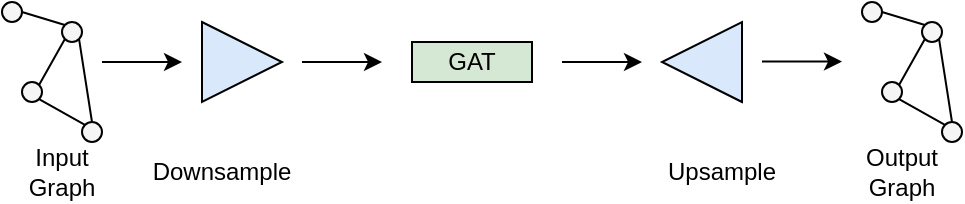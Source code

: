 <mxfile version="15.5.5" type="device"><diagram id="Vixt7yoMeRZzscSJPwLT" name="Page-1"><mxGraphModel dx="808" dy="451" grid="1" gridSize="10" guides="1" tooltips="1" connect="1" arrows="1" fold="1" page="1" pageScale="1" pageWidth="850" pageHeight="1100" math="0" shadow="0"><root><mxCell id="0"/><mxCell id="1" parent="0"/><mxCell id="psEzVA0as9BtSi111p7Q-1" value="" style="ellipse;whiteSpace=wrap;html=1;aspect=fixed;fillColor=#f5f5f5;fontColor=#333333;strokeColor=#000000;" vertex="1" parent="1"><mxGeometry x="220" y="350" width="10" height="10" as="geometry"/></mxCell><mxCell id="psEzVA0as9BtSi111p7Q-2" value="" style="ellipse;whiteSpace=wrap;html=1;aspect=fixed;fillColor=#f5f5f5;fontColor=#333333;strokeColor=#000000;" vertex="1" parent="1"><mxGeometry x="200" y="380" width="10" height="10" as="geometry"/></mxCell><mxCell id="psEzVA0as9BtSi111p7Q-3" value="" style="ellipse;whiteSpace=wrap;html=1;aspect=fixed;fillColor=#f5f5f5;fontColor=#333333;strokeColor=#000000;" vertex="1" parent="1"><mxGeometry x="230" y="400" width="10" height="10" as="geometry"/></mxCell><mxCell id="psEzVA0as9BtSi111p7Q-4" value="" style="ellipse;whiteSpace=wrap;html=1;aspect=fixed;fillColor=#f5f5f5;fontColor=#333333;strokeColor=#000000;" vertex="1" parent="1"><mxGeometry x="190" y="340" width="10" height="10" as="geometry"/></mxCell><mxCell id="psEzVA0as9BtSi111p7Q-5" value="" style="endArrow=none;html=1;rounded=0;exitX=1;exitY=0.5;exitDx=0;exitDy=0;entryX=0;entryY=0;entryDx=0;entryDy=0;" edge="1" parent="1" source="psEzVA0as9BtSi111p7Q-4" target="psEzVA0as9BtSi111p7Q-1"><mxGeometry width="50" height="50" relative="1" as="geometry"><mxPoint x="360" y="440" as="sourcePoint"/><mxPoint x="410" y="390" as="targetPoint"/></mxGeometry></mxCell><mxCell id="psEzVA0as9BtSi111p7Q-6" value="" style="endArrow=none;html=1;rounded=0;exitX=0.5;exitY=0;exitDx=0;exitDy=0;entryX=1;entryY=1;entryDx=0;entryDy=0;" edge="1" parent="1" source="psEzVA0as9BtSi111p7Q-3" target="psEzVA0as9BtSi111p7Q-1"><mxGeometry width="50" height="50" relative="1" as="geometry"><mxPoint x="360" y="440" as="sourcePoint"/><mxPoint x="410" y="390" as="targetPoint"/></mxGeometry></mxCell><mxCell id="psEzVA0as9BtSi111p7Q-11" value="" style="endArrow=none;html=1;rounded=0;exitX=1;exitY=0;exitDx=0;exitDy=0;entryX=0;entryY=1;entryDx=0;entryDy=0;" edge="1" parent="1" source="psEzVA0as9BtSi111p7Q-2" target="psEzVA0as9BtSi111p7Q-1"><mxGeometry width="50" height="50" relative="1" as="geometry"><mxPoint x="360" y="440" as="sourcePoint"/><mxPoint x="410" y="390" as="targetPoint"/></mxGeometry></mxCell><mxCell id="psEzVA0as9BtSi111p7Q-12" value="" style="endArrow=none;html=1;rounded=0;exitX=1;exitY=1;exitDx=0;exitDy=0;entryX=0;entryY=0;entryDx=0;entryDy=0;" edge="1" parent="1" source="psEzVA0as9BtSi111p7Q-2" target="psEzVA0as9BtSi111p7Q-3"><mxGeometry width="50" height="50" relative="1" as="geometry"><mxPoint x="360" y="440" as="sourcePoint"/><mxPoint x="410" y="390" as="targetPoint"/></mxGeometry></mxCell><mxCell id="psEzVA0as9BtSi111p7Q-15" value="" style="triangle;whiteSpace=wrap;html=1;fillColor=#dae8fc;strokeColor=#000000;" vertex="1" parent="1"><mxGeometry x="290" y="350" width="40" height="40" as="geometry"/></mxCell><mxCell id="psEzVA0as9BtSi111p7Q-16" value="" style="endArrow=classic;html=1;rounded=0;" edge="1" parent="1"><mxGeometry width="50" height="50" relative="1" as="geometry"><mxPoint x="240" y="370" as="sourcePoint"/><mxPoint x="280" y="370" as="targetPoint"/></mxGeometry></mxCell><mxCell id="psEzVA0as9BtSi111p7Q-17" value="" style="endArrow=classic;html=1;rounded=0;" edge="1" parent="1"><mxGeometry width="50" height="50" relative="1" as="geometry"><mxPoint x="350" y="370" as="sourcePoint"/><mxPoint x="380" y="370" as="targetPoint"/><Array as="points"><mxPoint x="340" y="370"/></Array></mxGeometry></mxCell><mxCell id="psEzVA0as9BtSi111p7Q-18" value="GAT" style="rounded=0;whiteSpace=wrap;html=1;fillColor=#d5e8d4;strokeColor=#000000;" vertex="1" parent="1"><mxGeometry x="395" y="360" width="60" height="20" as="geometry"/></mxCell><mxCell id="psEzVA0as9BtSi111p7Q-19" value="" style="endArrow=classic;html=1;rounded=0;" edge="1" parent="1"><mxGeometry width="50" height="50" relative="1" as="geometry"><mxPoint x="470" y="370" as="sourcePoint"/><mxPoint x="510" y="370" as="targetPoint"/></mxGeometry></mxCell><mxCell id="psEzVA0as9BtSi111p7Q-20" value="" style="triangle;whiteSpace=wrap;html=1;rotation=-180;fillColor=#dae8fc;strokeColor=#000000;" vertex="1" parent="1"><mxGeometry x="520" y="350" width="40" height="40" as="geometry"/></mxCell><mxCell id="psEzVA0as9BtSi111p7Q-21" value="" style="ellipse;whiteSpace=wrap;html=1;aspect=fixed;fillColor=#f5f5f5;fontColor=#333333;strokeColor=#000000;" vertex="1" parent="1"><mxGeometry x="650" y="350" width="10" height="10" as="geometry"/></mxCell><mxCell id="psEzVA0as9BtSi111p7Q-22" value="" style="ellipse;whiteSpace=wrap;html=1;aspect=fixed;fillColor=#f5f5f5;fontColor=#333333;strokeColor=#000000;" vertex="1" parent="1"><mxGeometry x="630" y="380" width="10" height="10" as="geometry"/></mxCell><mxCell id="psEzVA0as9BtSi111p7Q-23" value="" style="ellipse;whiteSpace=wrap;html=1;aspect=fixed;fillColor=#f5f5f5;fontColor=#333333;strokeColor=#000000;" vertex="1" parent="1"><mxGeometry x="660" y="400" width="10" height="10" as="geometry"/></mxCell><mxCell id="psEzVA0as9BtSi111p7Q-24" value="" style="ellipse;whiteSpace=wrap;html=1;aspect=fixed;fillColor=#f5f5f5;fontColor=#333333;strokeColor=#000000;" vertex="1" parent="1"><mxGeometry x="620" y="340" width="10" height="10" as="geometry"/></mxCell><mxCell id="psEzVA0as9BtSi111p7Q-25" value="" style="endArrow=none;html=1;rounded=0;exitX=1;exitY=0.5;exitDx=0;exitDy=0;entryX=0;entryY=0;entryDx=0;entryDy=0;" edge="1" parent="1" source="psEzVA0as9BtSi111p7Q-24" target="psEzVA0as9BtSi111p7Q-21"><mxGeometry width="50" height="50" relative="1" as="geometry"><mxPoint x="790" y="440" as="sourcePoint"/><mxPoint x="840" y="390" as="targetPoint"/></mxGeometry></mxCell><mxCell id="psEzVA0as9BtSi111p7Q-26" value="" style="endArrow=none;html=1;rounded=0;exitX=0.5;exitY=0;exitDx=0;exitDy=0;entryX=1;entryY=1;entryDx=0;entryDy=0;" edge="1" parent="1" source="psEzVA0as9BtSi111p7Q-23" target="psEzVA0as9BtSi111p7Q-21"><mxGeometry width="50" height="50" relative="1" as="geometry"><mxPoint x="790" y="440" as="sourcePoint"/><mxPoint x="840" y="390" as="targetPoint"/></mxGeometry></mxCell><mxCell id="psEzVA0as9BtSi111p7Q-27" value="" style="endArrow=none;html=1;rounded=0;exitX=1;exitY=0;exitDx=0;exitDy=0;entryX=0;entryY=1;entryDx=0;entryDy=0;" edge="1" parent="1" source="psEzVA0as9BtSi111p7Q-22" target="psEzVA0as9BtSi111p7Q-21"><mxGeometry width="50" height="50" relative="1" as="geometry"><mxPoint x="790" y="440" as="sourcePoint"/><mxPoint x="840" y="390" as="targetPoint"/></mxGeometry></mxCell><mxCell id="psEzVA0as9BtSi111p7Q-28" value="" style="endArrow=none;html=1;rounded=0;exitX=1;exitY=1;exitDx=0;exitDy=0;entryX=0;entryY=0;entryDx=0;entryDy=0;" edge="1" parent="1" source="psEzVA0as9BtSi111p7Q-22" target="psEzVA0as9BtSi111p7Q-23"><mxGeometry width="50" height="50" relative="1" as="geometry"><mxPoint x="790" y="440" as="sourcePoint"/><mxPoint x="840" y="390" as="targetPoint"/></mxGeometry></mxCell><mxCell id="psEzVA0as9BtSi111p7Q-29" value="" style="endArrow=classic;html=1;rounded=0;" edge="1" parent="1"><mxGeometry width="50" height="50" relative="1" as="geometry"><mxPoint x="570" y="369.8" as="sourcePoint"/><mxPoint x="610" y="369.8" as="targetPoint"/></mxGeometry></mxCell><mxCell id="psEzVA0as9BtSi111p7Q-30" value="&lt;div&gt;Input&lt;/div&gt;&lt;div&gt;Graph&lt;br&gt;&lt;/div&gt;" style="text;html=1;strokeColor=none;fillColor=none;align=center;verticalAlign=middle;whiteSpace=wrap;rounded=0;" vertex="1" parent="1"><mxGeometry x="190" y="410" width="60" height="30" as="geometry"/></mxCell><mxCell id="psEzVA0as9BtSi111p7Q-31" value="&lt;div&gt;Output&lt;/div&gt;&lt;div&gt;Graph&lt;br&gt;&lt;/div&gt;" style="text;html=1;strokeColor=none;fillColor=none;align=center;verticalAlign=middle;whiteSpace=wrap;rounded=0;" vertex="1" parent="1"><mxGeometry x="610" y="410" width="60" height="30" as="geometry"/></mxCell><mxCell id="psEzVA0as9BtSi111p7Q-32" value="&lt;div&gt;Downsample&lt;br&gt;&lt;/div&gt;" style="text;html=1;strokeColor=none;fillColor=none;align=center;verticalAlign=middle;whiteSpace=wrap;rounded=0;" vertex="1" parent="1"><mxGeometry x="260" y="410" width="80" height="30" as="geometry"/></mxCell><mxCell id="psEzVA0as9BtSi111p7Q-33" value="&lt;div&gt;Upsample&lt;br&gt;&lt;/div&gt;" style="text;html=1;strokeColor=none;fillColor=none;align=center;verticalAlign=middle;whiteSpace=wrap;rounded=0;" vertex="1" parent="1"><mxGeometry x="520" y="410" width="60" height="30" as="geometry"/></mxCell></root></mxGraphModel></diagram></mxfile>
